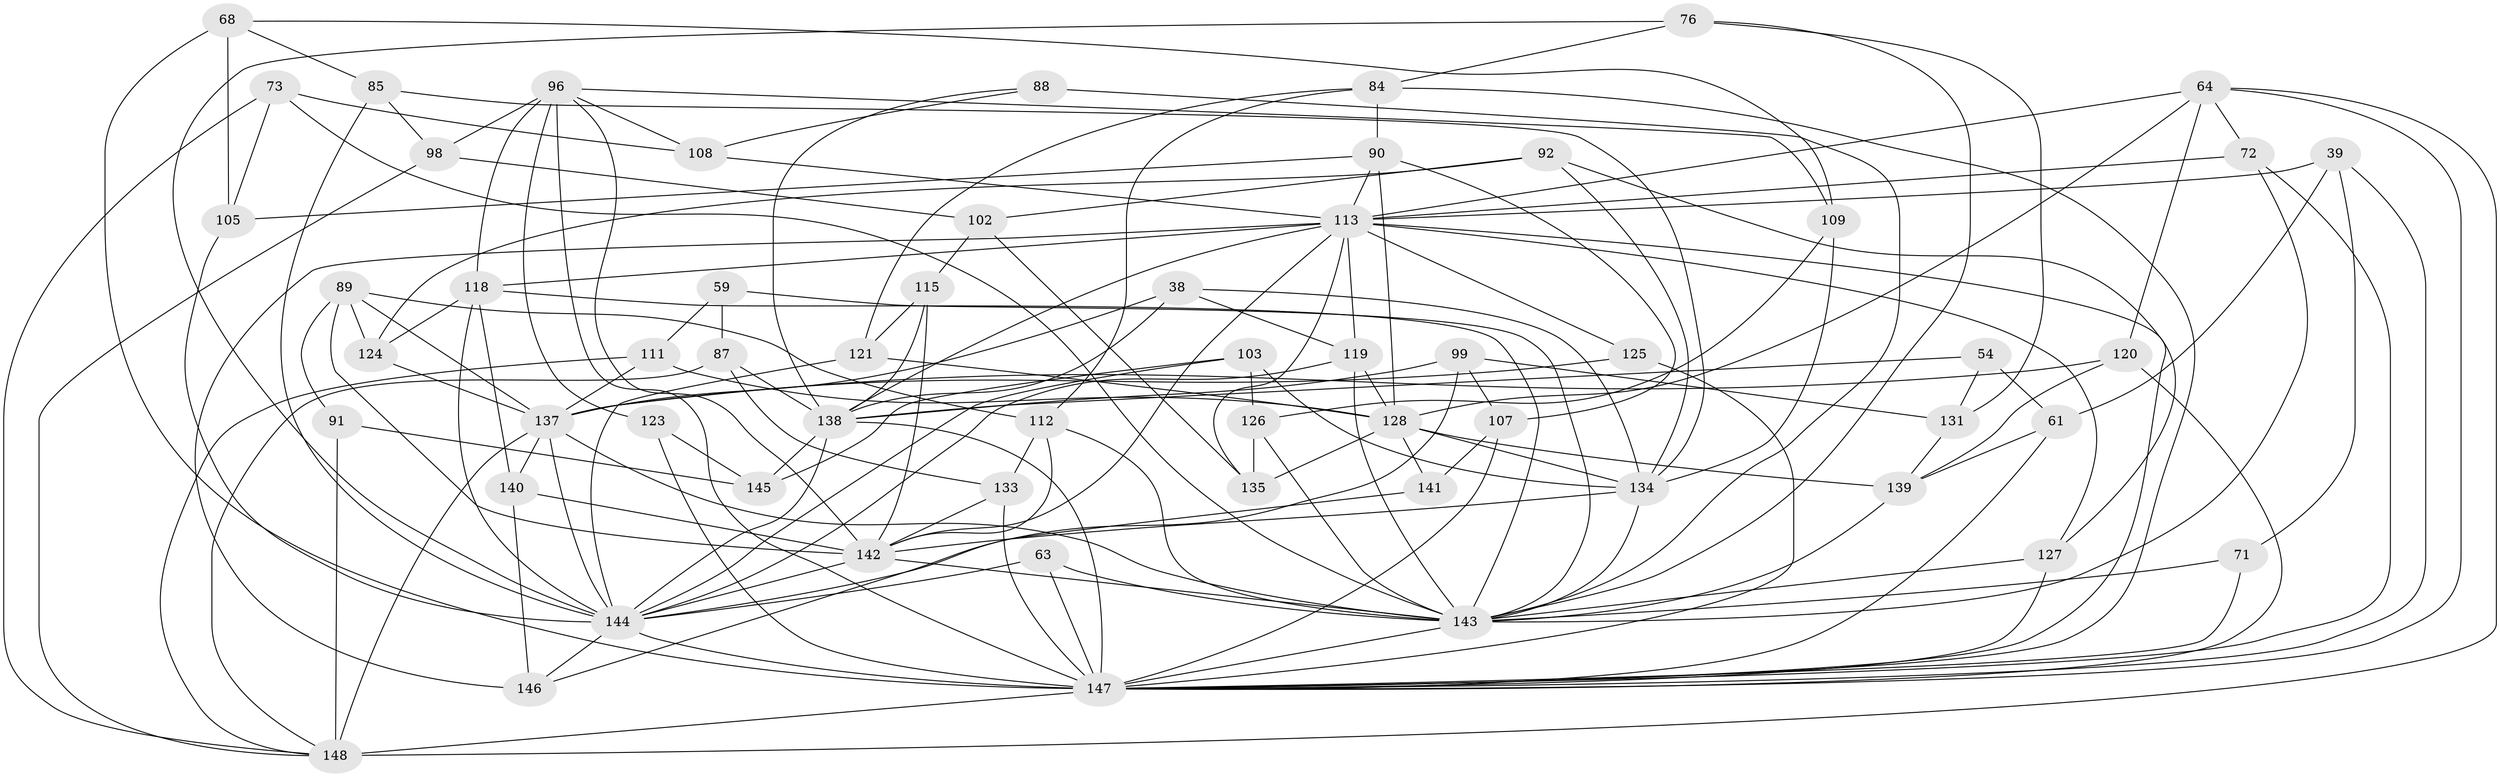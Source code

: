 // original degree distribution, {4: 1.0}
// Generated by graph-tools (version 1.1) at 2025/02/03/04/25 22:02:35]
// undirected, 59 vertices, 160 edges
graph export_dot {
graph [start="1"]
  node [color=gray90,style=filled];
  38;
  39 [super="+4"];
  54;
  59;
  61 [super="+12"];
  63;
  64 [super="+57"];
  68;
  71;
  72 [super="+6"];
  73;
  76;
  84 [super="+42"];
  85;
  87;
  88;
  89 [super="+43"];
  90 [super="+19"];
  91;
  92;
  96 [super="+46"];
  98;
  99;
  102;
  103;
  105;
  107;
  108;
  109;
  111;
  112 [super="+29"];
  113 [super="+32+104+94"];
  115;
  118 [super="+69"];
  119 [super="+101"];
  120 [super="+44"];
  121;
  123 [super="+77"];
  124 [super="+28"];
  125;
  126;
  127;
  128 [super="+20+117+100"];
  131;
  133 [super="+93"];
  134 [super="+106"];
  135;
  137 [super="+130+25+110+95"];
  138 [super="+35+52+67+75"];
  139 [super="+50"];
  140;
  141;
  142 [super="+74+83+86"];
  143 [super="+16+97"];
  144 [super="+62+136+116"];
  145;
  146;
  147 [super="+49+129+122"];
  148 [super="+114+81"];
  38 -- 134;
  38 -- 119;
  38 -- 137;
  38 -- 138;
  39 -- 71 [weight=2];
  39 -- 113 [weight=2];
  39 -- 61;
  39 -- 147;
  54 -- 61 [weight=2];
  54 -- 131;
  54 -- 138;
  59 -- 87;
  59 -- 111;
  59 -- 143 [weight=2];
  61 -- 139 [weight=2];
  61 -- 147;
  63 -- 143 [weight=2];
  63 -- 147;
  63 -- 144;
  64 -- 72 [weight=3];
  64 -- 120 [weight=2];
  64 -- 113;
  64 -- 148;
  64 -- 128 [weight=2];
  64 -- 147;
  68 -- 85;
  68 -- 109;
  68 -- 105;
  68 -- 147;
  71 -- 143;
  71 -- 147;
  72 -- 143;
  72 -- 147;
  72 -- 113;
  73 -- 108;
  73 -- 105;
  73 -- 143;
  73 -- 148;
  76 -- 131;
  76 -- 84;
  76 -- 143;
  76 -- 144;
  84 -- 90 [weight=2];
  84 -- 112;
  84 -- 121;
  84 -- 147;
  85 -- 98;
  85 -- 134;
  85 -- 144;
  87 -- 133;
  87 -- 138;
  87 -- 148;
  88 -- 143 [weight=2];
  88 -- 108;
  88 -- 138;
  89 -- 91 [weight=2];
  89 -- 124;
  89 -- 137;
  89 -- 112;
  89 -- 142;
  90 -- 105;
  90 -- 107;
  90 -- 128;
  90 -- 113;
  91 -- 145;
  91 -- 148;
  92 -- 102;
  92 -- 127;
  92 -- 124;
  92 -- 134;
  96 -- 98;
  96 -- 118;
  96 -- 123 [weight=2];
  96 -- 108;
  96 -- 109;
  96 -- 147;
  96 -- 142;
  98 -- 102;
  98 -- 148;
  99 -- 107;
  99 -- 146;
  99 -- 131;
  99 -- 138;
  102 -- 135;
  102 -- 115;
  103 -- 145;
  103 -- 126;
  103 -- 134;
  103 -- 144;
  105 -- 144;
  107 -- 141;
  107 -- 147;
  108 -- 113;
  109 -- 134;
  109 -- 126;
  111 -- 148;
  111 -- 137;
  111 -- 128;
  112 -- 133;
  112 -- 143;
  112 -- 142 [weight=2];
  113 -- 118 [weight=2];
  113 -- 119;
  113 -- 125;
  113 -- 127;
  113 -- 142;
  113 -- 135;
  113 -- 138;
  113 -- 146;
  113 -- 147;
  115 -- 121;
  115 -- 142;
  115 -- 138;
  118 -- 143 [weight=2];
  118 -- 144 [weight=2];
  118 -- 124 [weight=2];
  118 -- 140;
  119 -- 143 [weight=2];
  119 -- 128;
  119 -- 144;
  120 -- 139;
  120 -- 137;
  120 -- 147 [weight=2];
  121 -- 128;
  121 -- 144;
  123 -- 145;
  123 -- 147 [weight=3];
  124 -- 137 [weight=2];
  125 -- 137;
  125 -- 147 [weight=2];
  126 -- 135;
  126 -- 143;
  127 -- 147;
  127 -- 143;
  128 -- 134 [weight=2];
  128 -- 139 [weight=3];
  128 -- 141 [weight=2];
  128 -- 135;
  131 -- 139;
  133 -- 147 [weight=3];
  133 -- 142;
  134 -- 143;
  134 -- 142 [weight=2];
  137 -- 143 [weight=2];
  137 -- 140;
  137 -- 148;
  137 -- 144 [weight=3];
  138 -- 147 [weight=3];
  138 -- 145;
  138 -- 144;
  139 -- 143;
  140 -- 146;
  140 -- 142;
  141 -- 144;
  142 -- 143 [weight=2];
  142 -- 144 [weight=4];
  143 -- 147;
  144 -- 147 [weight=5];
  144 -- 146;
  147 -- 148 [weight=3];
}
